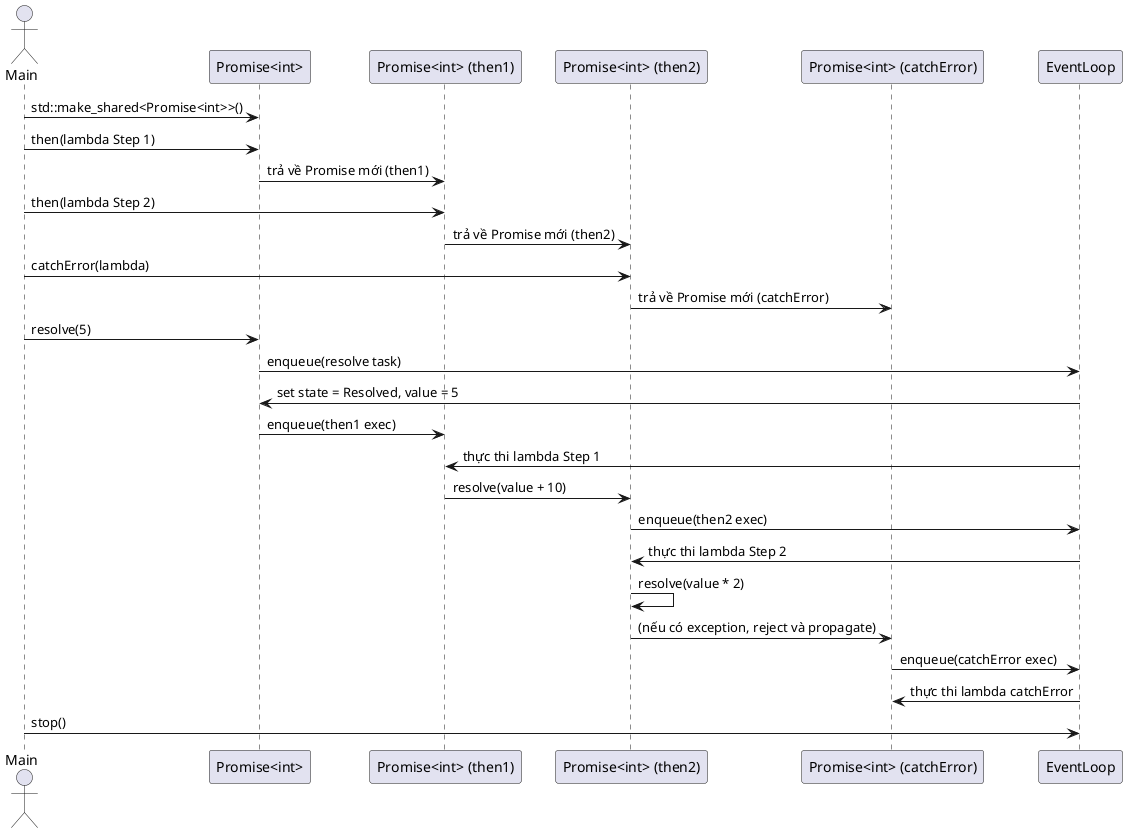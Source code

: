 @startuml Main
actor Main
participant "Promise<int>" as Promise
participant "Promise<int> (then1)" as Then1
participant "Promise<int> (then2)" as Then2
participant "Promise<int> (catchError)" as CatchError
participant "EventLoop" as EventLoop

Main -> Promise: std::make_shared<Promise<int>>()
Main -> Promise: then(lambda Step 1)
Promise -> Then1: trả về Promise mới (then1)
Main -> Then1: then(lambda Step 2)
Then1 -> Then2: trả về Promise mới (then2)
Main -> Then2: catchError(lambda)
Then2 -> CatchError: trả về Promise mới (catchError)
Main -> Promise: resolve(5)
Promise -> EventLoop: enqueue(resolve task)
EventLoop -> Promise: set state = Resolved, value = 5
Promise -> Then1: enqueue(then1 exec)
EventLoop -> Then1: thực thi lambda Step 1
Then1 -> Then2: resolve(value + 10)
Then2 -> EventLoop: enqueue(then2 exec)
EventLoop -> Then2: thực thi lambda Step 2
Then2 -> Then2: resolve(value * 2)
Then2 -> CatchError: (nếu có exception, reject và propagate)
CatchError -> EventLoop: enqueue(catchError exec)
EventLoop -> CatchError: thực thi lambda catchError
Main -> EventLoop: stop()
@enduml


@startuml Promise
actor Main
participant "Promise<T>" as Promise
participant "EventLoop" as EventLoop
participant "then_callbacks_" as ThenCB
participant "catch_callbacks_" as CatchCB

Main -> Promise: resolve(value)
Promise -> EventLoop: enqueue(resolve task)
EventLoop -> Promise: [thread] set state = Resolved, value = value
Promise -> ThenCB: move then_callbacks_ (lấy các callback)
loop for each then_callback
    Promise -> EventLoop: enqueue(then_callback)
end

EventLoop -> Promise: [thread] thực thi then_callback
alt then_callback thành công
    Promise -> Promise: resolve(result)
    Promise -> EventLoop: enqueue(resolve task)
    EventLoop -> Promise: [thread] set state = Resolved, value = result
    Promise -> ThenCB: move then_callbacks_ (lấy các callback)
    loop for each then_callback
        Promise -> EventLoop: enqueue(then_callback)
    end
else then_callback throw exception
    Promise -> Promise: reject(exception_ptr)
    Promise -> EventLoop: enqueue(reject task)
    EventLoop -> Promise: set state = Rejected, exception_ = e
    Promise -> CatchCB: move catch_callbacks_ (lấy các callback)
    alt có catch_callbacks_
        loop for each catch_callback
            Promise -> EventLoop: enqueue(catch_callback)
        end
    else không có catch_callbacks_
        Promise -> Promise: propagate_rejection() (gọi reject cho next_promise_)
    end
end

EventLoop -> Promise: [thread] thực thi catch_callback
Promise -> Promise: resolve() hoặc reject() tiếp theo
@enduml